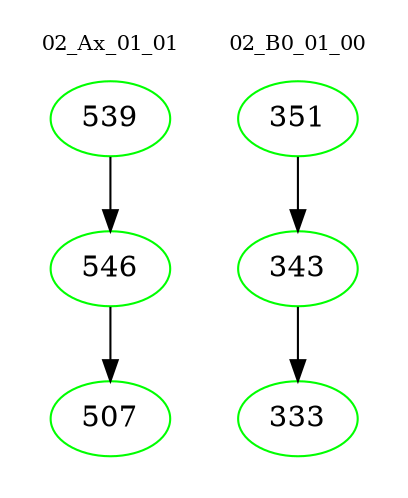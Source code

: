 digraph{
subgraph cluster_0 {
color = white
label = "02_Ax_01_01";
fontsize=10;
T0_539 [label="539", color="green"]
T0_539 -> T0_546 [color="black"]
T0_546 [label="546", color="green"]
T0_546 -> T0_507 [color="black"]
T0_507 [label="507", color="green"]
}
subgraph cluster_1 {
color = white
label = "02_B0_01_00";
fontsize=10;
T1_351 [label="351", color="green"]
T1_351 -> T1_343 [color="black"]
T1_343 [label="343", color="green"]
T1_343 -> T1_333 [color="black"]
T1_333 [label="333", color="green"]
}
}
